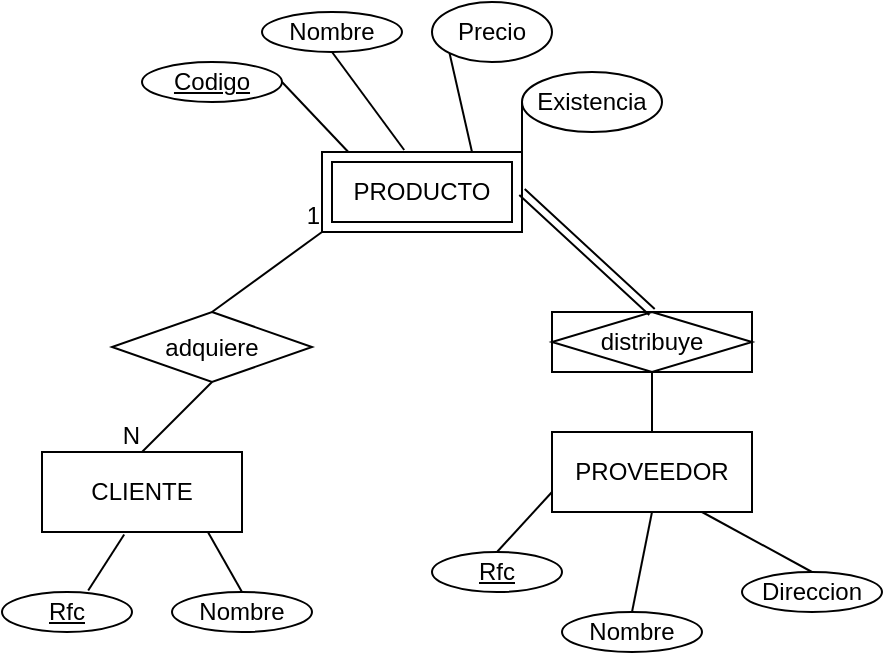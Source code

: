 <mxfile version="13.7.7" type="github">
  <diagram id="R2lEEEUBdFMjLlhIrx00" name="Page-1">
    <mxGraphModel dx="779" dy="552" grid="1" gridSize="10" guides="1" tooltips="1" connect="1" arrows="1" fold="1" page="1" pageScale="1" pageWidth="850" pageHeight="1100" math="0" shadow="0" extFonts="Permanent Marker^https://fonts.googleapis.com/css?family=Permanent+Marker">
      <root>
        <mxCell id="0" />
        <mxCell id="1" parent="0" />
        <mxCell id="2MwDD0MVYZ0e9IB-4ncI-2" value="Nombre" style="ellipse;whiteSpace=wrap;html=1;align=center;" vertex="1" parent="1">
          <mxGeometry x="340" y="70" width="70" height="20" as="geometry" />
        </mxCell>
        <mxCell id="2MwDD0MVYZ0e9IB-4ncI-3" value="Codigo" style="ellipse;whiteSpace=wrap;html=1;align=center;fontStyle=4;" vertex="1" parent="1">
          <mxGeometry x="280" y="95" width="70" height="20" as="geometry" />
        </mxCell>
        <mxCell id="2MwDD0MVYZ0e9IB-4ncI-4" value="Precio" style="ellipse;whiteSpace=wrap;html=1;align=center;" vertex="1" parent="1">
          <mxGeometry x="425" y="65" width="60" height="30" as="geometry" />
        </mxCell>
        <mxCell id="2MwDD0MVYZ0e9IB-4ncI-5" value="Existencia" style="ellipse;whiteSpace=wrap;html=1;align=center;" vertex="1" parent="1">
          <mxGeometry x="470" y="100" width="70" height="30" as="geometry" />
        </mxCell>
        <mxCell id="2MwDD0MVYZ0e9IB-4ncI-7" value="" style="endArrow=none;html=1;rounded=0;exitX=1;exitY=0.5;exitDx=0;exitDy=0;entryX=0.141;entryY=0.025;entryDx=0;entryDy=0;entryPerimeter=0;" edge="1" parent="1" source="2MwDD0MVYZ0e9IB-4ncI-3" target="2MwDD0MVYZ0e9IB-4ncI-11">
          <mxGeometry relative="1" as="geometry">
            <mxPoint x="210" y="230" as="sourcePoint" />
            <mxPoint x="374.1" y="131" as="targetPoint" />
          </mxGeometry>
        </mxCell>
        <mxCell id="2MwDD0MVYZ0e9IB-4ncI-8" value="" style="endArrow=none;html=1;rounded=0;exitX=0.5;exitY=1;exitDx=0;exitDy=0;entryX=0.411;entryY=-0.025;entryDx=0;entryDy=0;entryPerimeter=0;" edge="1" parent="1" source="2MwDD0MVYZ0e9IB-4ncI-2" target="2MwDD0MVYZ0e9IB-4ncI-11">
          <mxGeometry relative="1" as="geometry">
            <mxPoint x="380" y="100" as="sourcePoint" />
            <mxPoint x="410" y="130" as="targetPoint" />
          </mxGeometry>
        </mxCell>
        <mxCell id="2MwDD0MVYZ0e9IB-4ncI-9" value="" style="endArrow=none;html=1;rounded=0;exitX=0;exitY=1;exitDx=0;exitDy=0;entryX=0.75;entryY=0;entryDx=0;entryDy=0;" edge="1" parent="1" source="2MwDD0MVYZ0e9IB-4ncI-4" target="2MwDD0MVYZ0e9IB-4ncI-11">
          <mxGeometry relative="1" as="geometry">
            <mxPoint x="440" y="110" as="sourcePoint" />
            <mxPoint x="435" y="130" as="targetPoint" />
          </mxGeometry>
        </mxCell>
        <mxCell id="2MwDD0MVYZ0e9IB-4ncI-10" value="" style="endArrow=none;html=1;rounded=0;exitX=1;exitY=0.25;exitDx=0;exitDy=0;entryX=0;entryY=0.5;entryDx=0;entryDy=0;" edge="1" parent="1" source="2MwDD0MVYZ0e9IB-4ncI-11" target="2MwDD0MVYZ0e9IB-4ncI-5">
          <mxGeometry relative="1" as="geometry">
            <mxPoint x="460" y="130" as="sourcePoint" />
            <mxPoint x="524.1" y="141" as="targetPoint" />
          </mxGeometry>
        </mxCell>
        <mxCell id="2MwDD0MVYZ0e9IB-4ncI-11" value="PRODUCTO" style="shape=ext;margin=3;double=1;whiteSpace=wrap;html=1;align=center;" vertex="1" parent="1">
          <mxGeometry x="370" y="140" width="100" height="40" as="geometry" />
        </mxCell>
        <mxCell id="2MwDD0MVYZ0e9IB-4ncI-12" value="distribuye" style="shape=associativeEntity;whiteSpace=wrap;html=1;align=center;" vertex="1" parent="1">
          <mxGeometry x="485" y="220" width="100" height="30" as="geometry" />
        </mxCell>
        <mxCell id="2MwDD0MVYZ0e9IB-4ncI-13" value="" style="shape=link;html=1;rounded=0;exitX=1;exitY=0.5;exitDx=0;exitDy=0;entryX=0.5;entryY=0;entryDx=0;entryDy=0;" edge="1" parent="1" source="2MwDD0MVYZ0e9IB-4ncI-11" target="2MwDD0MVYZ0e9IB-4ncI-12">
          <mxGeometry relative="1" as="geometry">
            <mxPoint x="500" y="159.5" as="sourcePoint" />
            <mxPoint x="660" y="159.5" as="targetPoint" />
          </mxGeometry>
        </mxCell>
        <mxCell id="2MwDD0MVYZ0e9IB-4ncI-15" value="" style="endArrow=none;html=1;rounded=0;exitX=0.5;exitY=1;exitDx=0;exitDy=0;entryX=0.5;entryY=0;entryDx=0;entryDy=0;" edge="1" parent="1" source="2MwDD0MVYZ0e9IB-4ncI-12" target="2MwDD0MVYZ0e9IB-4ncI-18">
          <mxGeometry relative="1" as="geometry">
            <mxPoint x="420" y="300" as="sourcePoint" />
            <mxPoint x="535" y="300" as="targetPoint" />
          </mxGeometry>
        </mxCell>
        <mxCell id="2MwDD0MVYZ0e9IB-4ncI-18" value="PROVEEDOR" style="whiteSpace=wrap;html=1;align=center;" vertex="1" parent="1">
          <mxGeometry x="485" y="280" width="100" height="40" as="geometry" />
        </mxCell>
        <mxCell id="2MwDD0MVYZ0e9IB-4ncI-19" value="Nombre" style="ellipse;whiteSpace=wrap;html=1;align=center;" vertex="1" parent="1">
          <mxGeometry x="490" y="370" width="70" height="20" as="geometry" />
        </mxCell>
        <mxCell id="2MwDD0MVYZ0e9IB-4ncI-20" value="Rfc" style="ellipse;whiteSpace=wrap;html=1;align=center;fontStyle=4;" vertex="1" parent="1">
          <mxGeometry x="425" y="340" width="65" height="20" as="geometry" />
        </mxCell>
        <mxCell id="2MwDD0MVYZ0e9IB-4ncI-22" value="Direccion" style="ellipse;whiteSpace=wrap;html=1;align=center;" vertex="1" parent="1">
          <mxGeometry x="580" y="350" width="70" height="20" as="geometry" />
        </mxCell>
        <mxCell id="2MwDD0MVYZ0e9IB-4ncI-23" value="" style="endArrow=none;html=1;rounded=0;entryX=0;entryY=0.75;entryDx=0;entryDy=0;exitX=0.5;exitY=0;exitDx=0;exitDy=0;" edge="1" parent="1" source="2MwDD0MVYZ0e9IB-4ncI-20" target="2MwDD0MVYZ0e9IB-4ncI-18">
          <mxGeometry relative="1" as="geometry">
            <mxPoint x="240" y="430" as="sourcePoint" />
            <mxPoint x="400" y="430" as="targetPoint" />
          </mxGeometry>
        </mxCell>
        <mxCell id="2MwDD0MVYZ0e9IB-4ncI-24" value="" style="endArrow=none;html=1;rounded=0;entryX=0.5;entryY=1;entryDx=0;entryDy=0;exitX=0.5;exitY=0;exitDx=0;exitDy=0;" edge="1" parent="1" source="2MwDD0MVYZ0e9IB-4ncI-19" target="2MwDD0MVYZ0e9IB-4ncI-18">
          <mxGeometry relative="1" as="geometry">
            <mxPoint x="510" y="350" as="sourcePoint" />
            <mxPoint x="552.5" y="320" as="targetPoint" />
          </mxGeometry>
        </mxCell>
        <mxCell id="2MwDD0MVYZ0e9IB-4ncI-25" value="" style="endArrow=none;html=1;rounded=0;entryX=0.5;entryY=0;entryDx=0;entryDy=0;exitX=0.75;exitY=1;exitDx=0;exitDy=0;" edge="1" parent="1" source="2MwDD0MVYZ0e9IB-4ncI-18" target="2MwDD0MVYZ0e9IB-4ncI-22">
          <mxGeometry relative="1" as="geometry">
            <mxPoint x="570" y="340" as="sourcePoint" />
            <mxPoint x="612.5" y="310" as="targetPoint" />
          </mxGeometry>
        </mxCell>
        <mxCell id="2MwDD0MVYZ0e9IB-4ncI-27" value="adquiere" style="shape=rhombus;perimeter=rhombusPerimeter;whiteSpace=wrap;html=1;align=center;" vertex="1" parent="1">
          <mxGeometry x="265" y="220" width="100" height="35" as="geometry" />
        </mxCell>
        <mxCell id="2MwDD0MVYZ0e9IB-4ncI-31" value="" style="endArrow=none;html=1;rounded=0;entryX=0;entryY=1;entryDx=0;entryDy=0;exitX=0.5;exitY=0;exitDx=0;exitDy=0;" edge="1" parent="1" source="2MwDD0MVYZ0e9IB-4ncI-27" target="2MwDD0MVYZ0e9IB-4ncI-11">
          <mxGeometry relative="1" as="geometry">
            <mxPoint x="180" y="210" as="sourcePoint" />
            <mxPoint x="340" y="210" as="targetPoint" />
          </mxGeometry>
        </mxCell>
        <mxCell id="2MwDD0MVYZ0e9IB-4ncI-32" value="1" style="resizable=0;html=1;align=right;verticalAlign=bottom;" connectable="0" vertex="1" parent="2MwDD0MVYZ0e9IB-4ncI-31">
          <mxGeometry x="1" relative="1" as="geometry" />
        </mxCell>
        <mxCell id="2MwDD0MVYZ0e9IB-4ncI-33" value="CLIENTE" style="whiteSpace=wrap;html=1;align=center;" vertex="1" parent="1">
          <mxGeometry x="230" y="290" width="100" height="40" as="geometry" />
        </mxCell>
        <mxCell id="2MwDD0MVYZ0e9IB-4ncI-34" value="" style="endArrow=none;html=1;rounded=0;entryX=0.5;entryY=0;entryDx=0;entryDy=0;exitX=0.5;exitY=1;exitDx=0;exitDy=0;" edge="1" parent="1" source="2MwDD0MVYZ0e9IB-4ncI-27" target="2MwDD0MVYZ0e9IB-4ncI-33">
          <mxGeometry relative="1" as="geometry">
            <mxPoint x="80" y="240" as="sourcePoint" />
            <mxPoint x="240" y="240" as="targetPoint" />
          </mxGeometry>
        </mxCell>
        <mxCell id="2MwDD0MVYZ0e9IB-4ncI-35" value="N" style="resizable=0;html=1;align=right;verticalAlign=bottom;" connectable="0" vertex="1" parent="2MwDD0MVYZ0e9IB-4ncI-34">
          <mxGeometry x="1" relative="1" as="geometry" />
        </mxCell>
        <mxCell id="2MwDD0MVYZ0e9IB-4ncI-36" value="Nombre" style="ellipse;whiteSpace=wrap;html=1;align=center;" vertex="1" parent="1">
          <mxGeometry x="295" y="360" width="70" height="20" as="geometry" />
        </mxCell>
        <mxCell id="2MwDD0MVYZ0e9IB-4ncI-39" value="Rfc" style="ellipse;whiteSpace=wrap;html=1;align=center;fontStyle=4;" vertex="1" parent="1">
          <mxGeometry x="210" y="360" width="65" height="20" as="geometry" />
        </mxCell>
        <mxCell id="2MwDD0MVYZ0e9IB-4ncI-40" value="" style="endArrow=none;html=1;rounded=0;entryX=0.411;entryY=1.032;entryDx=0;entryDy=0;entryPerimeter=0;exitX=0.663;exitY=-0.036;exitDx=0;exitDy=0;exitPerimeter=0;" edge="1" parent="1" source="2MwDD0MVYZ0e9IB-4ncI-39" target="2MwDD0MVYZ0e9IB-4ncI-33">
          <mxGeometry relative="1" as="geometry">
            <mxPoint x="60" y="350" as="sourcePoint" />
            <mxPoint x="220" y="350" as="targetPoint" />
          </mxGeometry>
        </mxCell>
        <mxCell id="2MwDD0MVYZ0e9IB-4ncI-41" value="" style="endArrow=none;html=1;rounded=0;entryX=0.5;entryY=0;entryDx=0;entryDy=0;exitX=0.831;exitY=1.007;exitDx=0;exitDy=0;exitPerimeter=0;" edge="1" parent="1" source="2MwDD0MVYZ0e9IB-4ncI-33" target="2MwDD0MVYZ0e9IB-4ncI-36">
          <mxGeometry relative="1" as="geometry">
            <mxPoint x="320" y="340" as="sourcePoint" />
            <mxPoint x="348.01" y="314" as="targetPoint" />
          </mxGeometry>
        </mxCell>
      </root>
    </mxGraphModel>
  </diagram>
</mxfile>
